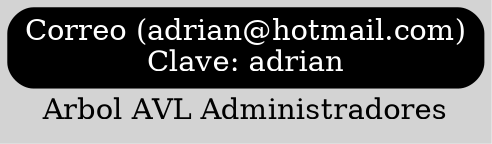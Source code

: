 digraph G
{
node [shape = box, style = "rounded, filled", color = black, fontcolor = white];
style = filled;
bgcolor = lightgray;
orientatio = landscape;
center = true;
edge [arrowhead = none, arrowtail = none, color = red, dir = both];
nodo1[label = "Correo (adrian@hotmail.com)
Clave: adrian"];
label = " Arbol AVL Administradores ";

}
